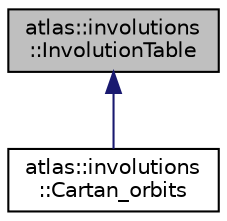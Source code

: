 digraph "atlas::involutions::InvolutionTable"
{
  edge [fontname="Helvetica",fontsize="10",labelfontname="Helvetica",labelfontsize="10"];
  node [fontname="Helvetica",fontsize="10",shape=record];
  Node1 [label="atlas::involutions\l::InvolutionTable",height=0.2,width=0.4,color="black", fillcolor="grey75", style="filled", fontcolor="black"];
  Node1 -> Node2 [dir="back",color="midnightblue",fontsize="10",style="solid",fontname="Helvetica"];
  Node2 [label="atlas::involutions\l::Cartan_orbits",height=0.2,width=0.4,color="black", fillcolor="white", style="filled",URL="$classatlas_1_1involutions_1_1Cartan__orbits.html"];
}

